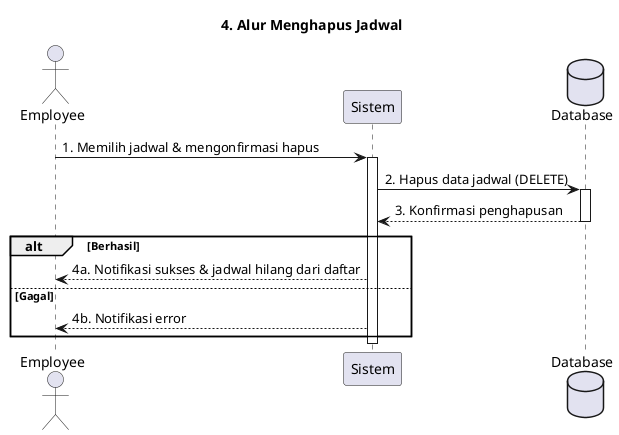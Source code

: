 @startuml
actor Employee
participant "Sistem" as System
database "Database" as DB

title 4. Alur Menghapus Jadwal

Employee -> System : 1. Memilih jadwal & mengonfirmasi hapus
activate System
System -> DB : 2. Hapus data jadwal (DELETE)
activate DB
DB --> System : 3. Konfirmasi penghapusan
deactivate DB

alt Berhasil
    System --> Employee : 4a. Notifikasi sukses & jadwal hilang dari daftar
else Gagal
    System --> Employee : 4b. Notifikasi error
end

deactivate System
@enduml